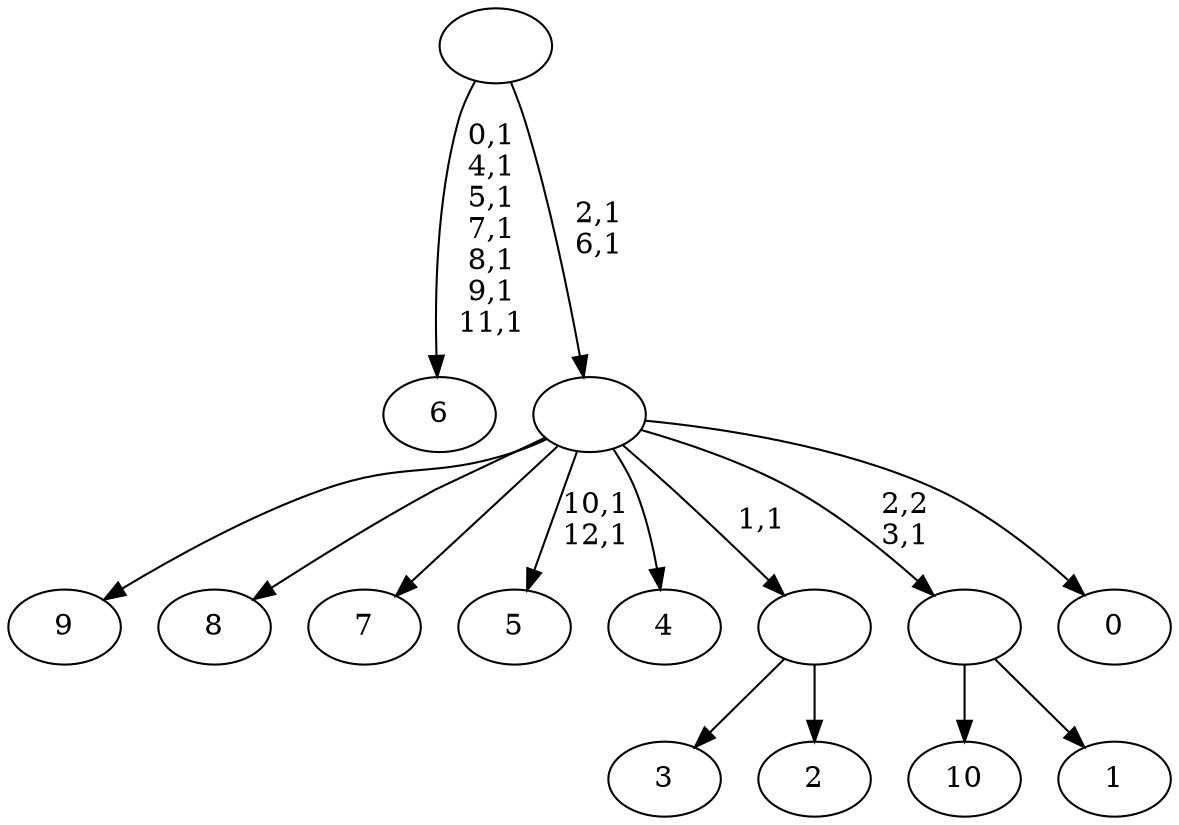 digraph T {
	24 [label="10"]
	23 [label="9"]
	22 [label="8"]
	21 [label="7"]
	20 [label="6"]
	12 [label="5"]
	9 [label="4"]
	8 [label="3"]
	7 [label="2"]
	6 [label=""]
	5 [label="1"]
	4 [label=""]
	3 [label="0"]
	2 [label=""]
	0 [label=""]
	6 -> 8 [label=""]
	6 -> 7 [label=""]
	4 -> 24 [label=""]
	4 -> 5 [label=""]
	2 -> 12 [label="10,1\n12,1"]
	2 -> 23 [label=""]
	2 -> 22 [label=""]
	2 -> 21 [label=""]
	2 -> 9 [label=""]
	2 -> 6 [label="1,1"]
	2 -> 4 [label="2,2\n3,1"]
	2 -> 3 [label=""]
	0 -> 2 [label="2,1\n6,1"]
	0 -> 20 [label="0,1\n4,1\n5,1\n7,1\n8,1\n9,1\n11,1"]
}
